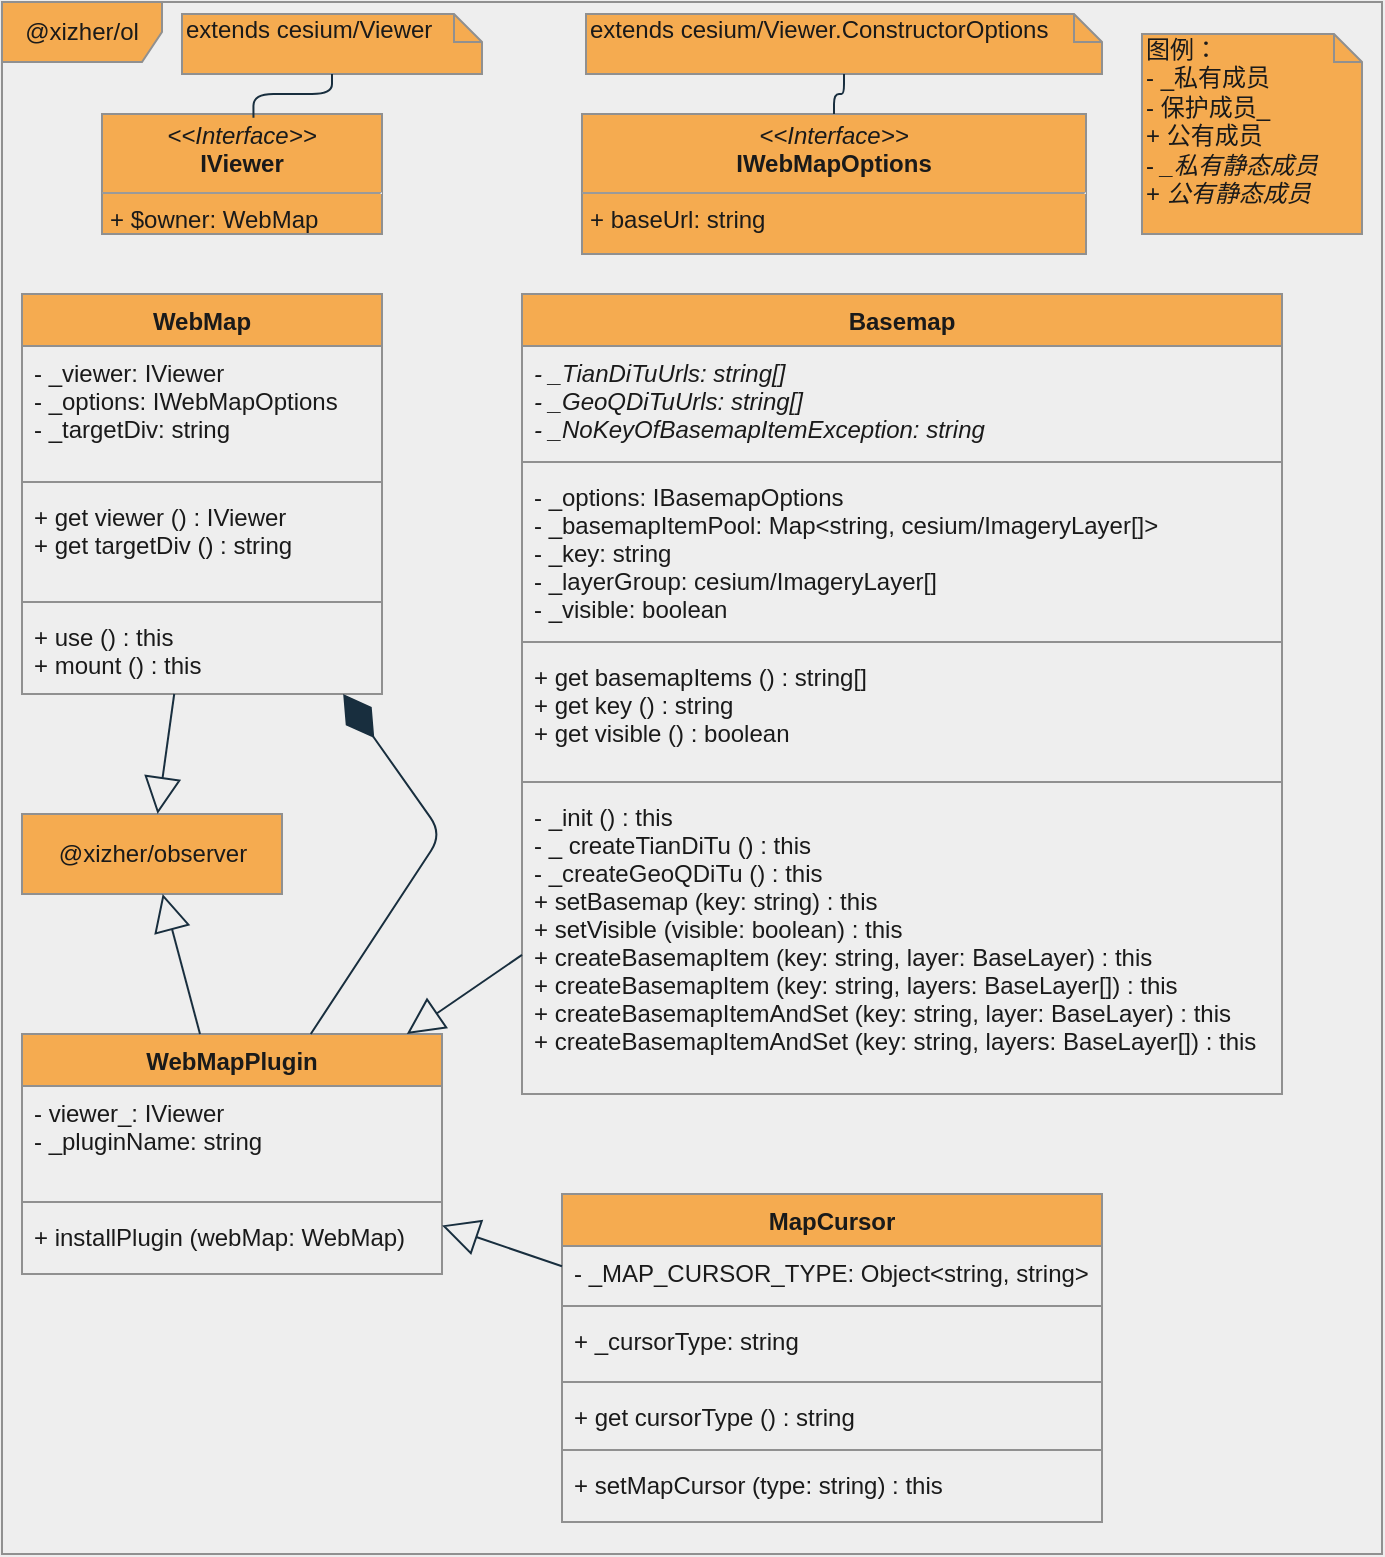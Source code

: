 <mxfile pages="1">
    <diagram id="DqdifTHHVnfIUrJruRQs" name="Page-1">
        <mxGraphModel dx="918" dy="540" grid="1" gridSize="10" guides="1" tooltips="1" connect="1" arrows="1" fold="1" page="1" pageScale="1" pageWidth="827" pageHeight="1169" background="#EEEEEE" math="0" shadow="0">
            <root>
                <mxCell id="0"/>
                <mxCell id="1" parent="0"/>
                <mxCell id="2" value="&lt;div&gt;图例：&lt;/div&gt;&lt;div&gt;- _私有成员&lt;/div&gt;&lt;div&gt;- 保护成员_&lt;/div&gt;&lt;div&gt;+ 公有成员&lt;/div&gt;&lt;div&gt;- &lt;i&gt;_私有静态成员&lt;/i&gt;&lt;/div&gt;&lt;div&gt;+ &lt;i&gt;公有静态成员&lt;/i&gt;&lt;/div&gt;" style="shape=note;whiteSpace=wrap;html=1;size=14;verticalAlign=top;align=left;spacingTop=-6;fillColor=#F5AB50;strokeColor=#909090;fontColor=#1A1A1A;" parent="1" vertex="1">
                    <mxGeometry x="580" y="140" width="110" height="100" as="geometry"/>
                </mxCell>
                <mxCell id="4" value="@xizher/ol" style="shape=umlFrame;whiteSpace=wrap;html=1;width=80;height=30;fillColor=#F5AB50;strokeColor=#909090;fontColor=#1A1A1A;" parent="1" vertex="1">
                    <mxGeometry x="10" y="124" width="690" height="776" as="geometry"/>
                </mxCell>
                <mxCell id="5" value="&lt;p style=&quot;margin: 0px ; margin-top: 4px ; text-align: center&quot;&gt;&lt;i&gt;&amp;lt;&amp;lt;Interface&amp;gt;&amp;gt;&lt;/i&gt;&lt;br&gt;&lt;b&gt;IViewer&lt;/b&gt;&lt;/p&gt;&lt;hr size=&quot;1&quot;&gt;&lt;p style=&quot;margin: 0px ; margin-left: 4px&quot;&gt;+ $owner: WebMap&lt;/p&gt;&lt;p style=&quot;margin: 0px ; margin-left: 4px&quot;&gt;&lt;br&gt;&lt;/p&gt;" style="verticalAlign=top;align=left;overflow=fill;fontSize=12;fontFamily=Helvetica;html=1;fillColor=#F5AB50;strokeColor=#909090;fontColor=#1A1A1A;" parent="1" vertex="1">
                    <mxGeometry x="60" y="180" width="140" height="60" as="geometry"/>
                </mxCell>
                <mxCell id="8" value="extends cesium/Viewer" style="shape=note;whiteSpace=wrap;html=1;size=14;verticalAlign=top;align=left;spacingTop=-6;fillColor=#F5AB50;strokeColor=#909090;fontColor=#1A1A1A;" parent="1" vertex="1">
                    <mxGeometry x="100" y="130" width="150" height="30" as="geometry"/>
                </mxCell>
                <mxCell id="9" value="" style="endArrow=none;html=1;edgeStyle=orthogonalEdgeStyle;entryX=0.5;entryY=1;entryDx=0;entryDy=0;entryPerimeter=0;exitX=0.541;exitY=0.032;exitDx=0;exitDy=0;exitPerimeter=0;labelBackgroundColor=#EEEEEE;strokeColor=#182E3E;fontColor=#1A1A1A;" parent="1" source="5" target="8" edge="1">
                    <mxGeometry relative="1" as="geometry">
                        <mxPoint x="30" y="280" as="sourcePoint"/>
                        <mxPoint x="190" y="280" as="targetPoint"/>
                    </mxGeometry>
                </mxCell>
                <mxCell id="10" value="" style="resizable=0;html=1;align=left;verticalAlign=bottom;fontSize=10;labelBackgroundColor=#EEEEEE;fillColor=#F5AB50;strokeColor=#909090;fontColor=#1A1A1A;" parent="9" connectable="0" vertex="1">
                    <mxGeometry x="-1" relative="1" as="geometry"/>
                </mxCell>
                <mxCell id="11" value="" style="resizable=0;html=1;align=right;verticalAlign=bottom;fontSize=10;labelBackgroundColor=#EEEEEE;fillColor=#F5AB50;strokeColor=#909090;fontColor=#1A1A1A;" parent="9" connectable="0" vertex="1">
                    <mxGeometry x="1" relative="1" as="geometry"/>
                </mxCell>
                <mxCell id="15" value="WebMap" style="swimlane;fontStyle=1;align=center;verticalAlign=top;childLayout=stackLayout;horizontal=1;startSize=26;horizontalStack=0;resizeParent=1;resizeParentMax=0;resizeLast=0;collapsible=1;marginBottom=0;fillColor=#F5AB50;strokeColor=#909090;fontColor=#1A1A1A;" parent="1" vertex="1">
                    <mxGeometry x="20" y="270" width="180" height="200" as="geometry"/>
                </mxCell>
                <mxCell id="16" value="- _viewer: IViewer&#10;- _options: IWebMapOptions&#10;- _targetDiv: string" style="text;strokeColor=none;fillColor=none;align=left;verticalAlign=top;spacingLeft=4;spacingRight=4;overflow=hidden;rotatable=0;points=[[0,0.5],[1,0.5]];portConstraint=eastwest;fontColor=#1A1A1A;" parent="15" vertex="1">
                    <mxGeometry y="26" width="180" height="64" as="geometry"/>
                </mxCell>
                <mxCell id="19" value="" style="line;strokeWidth=1;fillColor=none;align=left;verticalAlign=middle;spacingTop=-1;spacingLeft=3;spacingRight=3;rotatable=0;labelPosition=right;points=[];portConstraint=eastwest;labelBackgroundColor=#EEEEEE;strokeColor=#909090;fontColor=#1A1A1A;" parent="15" vertex="1">
                    <mxGeometry y="90" width="180" height="8" as="geometry"/>
                </mxCell>
                <mxCell id="18" value="+ get viewer () : IViewer&#10;+ get targetDiv () : string" style="text;strokeColor=none;fillColor=none;align=left;verticalAlign=top;spacingLeft=4;spacingRight=4;overflow=hidden;rotatable=0;points=[[0,0.5],[1,0.5]];portConstraint=eastwest;fontColor=#1A1A1A;" parent="15" vertex="1">
                    <mxGeometry y="98" width="180" height="52" as="geometry"/>
                </mxCell>
                <mxCell id="20" value="" style="line;strokeWidth=1;fillColor=none;align=left;verticalAlign=middle;spacingTop=-1;spacingLeft=3;spacingRight=3;rotatable=0;labelPosition=right;points=[];portConstraint=eastwest;labelBackgroundColor=#EEEEEE;strokeColor=#909090;fontColor=#1A1A1A;" parent="15" vertex="1">
                    <mxGeometry y="150" width="180" height="8" as="geometry"/>
                </mxCell>
                <mxCell id="21" value="+ use () : this&#10;+ mount () : this" style="text;strokeColor=none;fillColor=none;align=left;verticalAlign=top;spacingLeft=4;spacingRight=4;overflow=hidden;rotatable=0;points=[[0,0.5],[1,0.5]];portConstraint=eastwest;fontColor=#1A1A1A;" parent="15" vertex="1">
                    <mxGeometry y="158" width="180" height="42" as="geometry"/>
                </mxCell>
                <mxCell id="22" value="WebMapPlugin" style="swimlane;fontStyle=1;align=center;verticalAlign=top;childLayout=stackLayout;horizontal=1;startSize=26;horizontalStack=0;resizeParent=1;resizeParentMax=0;resizeLast=0;collapsible=1;marginBottom=0;fillColor=#F5AB50;strokeColor=#909090;fontColor=#1A1A1A;" parent="1" vertex="1">
                    <mxGeometry x="20" y="640" width="210" height="120" as="geometry"/>
                </mxCell>
                <mxCell id="23" value="- viewer_: IViewer&#10;- _pluginName: string" style="text;strokeColor=none;fillColor=none;align=left;verticalAlign=top;spacingLeft=4;spacingRight=4;overflow=hidden;rotatable=0;points=[[0,0.5],[1,0.5]];portConstraint=eastwest;fontColor=#1A1A1A;" parent="22" vertex="1">
                    <mxGeometry y="26" width="210" height="54" as="geometry"/>
                </mxCell>
                <mxCell id="24" value="" style="line;strokeWidth=1;fillColor=none;align=left;verticalAlign=middle;spacingTop=-1;spacingLeft=3;spacingRight=3;rotatable=0;labelPosition=right;points=[];portConstraint=eastwest;labelBackgroundColor=#EEEEEE;strokeColor=#909090;fontColor=#1A1A1A;" parent="22" vertex="1">
                    <mxGeometry y="80" width="210" height="8" as="geometry"/>
                </mxCell>
                <mxCell id="25" value="+ installPlugin (webMap: WebMap)" style="text;strokeColor=none;fillColor=none;align=left;verticalAlign=top;spacingLeft=4;spacingRight=4;overflow=hidden;rotatable=0;points=[[0,0.5],[1,0.5]];portConstraint=eastwest;fontColor=#1A1A1A;" parent="22" vertex="1">
                    <mxGeometry y="88" width="210" height="32" as="geometry"/>
                </mxCell>
                <mxCell id="30" value="&lt;p style=&quot;margin: 0px ; margin-top: 4px ; text-align: center&quot;&gt;&lt;i&gt;&amp;lt;&amp;lt;Interface&amp;gt;&amp;gt;&lt;/i&gt;&lt;br&gt;&lt;b&gt;IWebMapOptions&lt;/b&gt;&lt;/p&gt;&lt;hr size=&quot;1&quot;&gt;&lt;p style=&quot;margin: 0px ; margin-left: 4px&quot;&gt;+ baseUrl: string&lt;/p&gt;&lt;p style=&quot;margin: 0px ; margin-left: 4px&quot;&gt;&lt;br&gt;&lt;/p&gt;" style="verticalAlign=top;align=left;overflow=fill;fontSize=12;fontFamily=Helvetica;html=1;fillColor=#F5AB50;strokeColor=#909090;fontColor=#1A1A1A;" parent="1" vertex="1">
                    <mxGeometry x="300" y="180" width="252" height="70" as="geometry"/>
                </mxCell>
                <mxCell id="31" value="" style="endArrow=diamondThin;endFill=1;endSize=24;html=1;labelBackgroundColor=#EEEEEE;strokeColor=#182E3E;fontColor=#1A1A1A;" parent="1" source="22" target="15" edge="1">
                    <mxGeometry width="160" relative="1" as="geometry">
                        <mxPoint x="290" y="490" as="sourcePoint"/>
                        <mxPoint x="450" y="490" as="targetPoint"/>
                        <Array as="points">
                            <mxPoint x="230" y="540"/>
                        </Array>
                    </mxGeometry>
                </mxCell>
                <mxCell id="32" value="@xizher/observer" style="html=1;fillColor=#F5AB50;strokeColor=#909090;fontColor=#1A1A1A;" parent="1" vertex="1">
                    <mxGeometry x="20" y="530" width="130" height="40" as="geometry"/>
                </mxCell>
                <mxCell id="34" value="" style="endArrow=block;endSize=16;endFill=0;html=1;labelBackgroundColor=#EEEEEE;strokeColor=#182E3E;fontColor=#1A1A1A;" parent="1" source="22" target="32" edge="1">
                    <mxGeometry x="-0.2" y="-8" width="160" relative="1" as="geometry">
                        <mxPoint x="400" y="740" as="sourcePoint"/>
                        <mxPoint x="560" y="740" as="targetPoint"/>
                        <mxPoint as="offset"/>
                    </mxGeometry>
                </mxCell>
                <mxCell id="35" value="" style="endArrow=block;endSize=16;endFill=0;html=1;labelBackgroundColor=#EEEEEE;strokeColor=#182E3E;fontColor=#1A1A1A;" parent="1" source="15" target="32" edge="1">
                    <mxGeometry x="-0.2" y="-8" width="160" relative="1" as="geometry">
                        <mxPoint x="119" y="650" as="sourcePoint"/>
                        <mxPoint x="100.333" y="580" as="targetPoint"/>
                        <mxPoint as="offset"/>
                    </mxGeometry>
                </mxCell>
                <mxCell id="36" value="Basemap" style="swimlane;fontStyle=1;align=center;verticalAlign=top;childLayout=stackLayout;horizontal=1;startSize=26;horizontalStack=0;resizeParent=1;resizeParentMax=0;resizeLast=0;collapsible=1;marginBottom=0;fillColor=#F5AB50;strokeColor=#909090;fontColor=#1A1A1A;" parent="1" vertex="1">
                    <mxGeometry x="270" y="270" width="380" height="400" as="geometry">
                        <mxRectangle x="290" y="290" width="90" height="26" as="alternateBounds"/>
                    </mxGeometry>
                </mxCell>
                <mxCell id="37" value="- _TianDiTuUrls: string[]&#10;- _GeoQDiTuUrls: string[]&#10;- _NoKeyOfBasemapItemException: string" style="text;strokeColor=none;fillColor=none;align=left;verticalAlign=top;spacingLeft=4;spacingRight=4;overflow=hidden;rotatable=0;points=[[0,0.5],[1,0.5]];portConstraint=eastwest;fontStyle=2;fontColor=#1A1A1A;" parent="36" vertex="1">
                    <mxGeometry y="26" width="380" height="54" as="geometry"/>
                </mxCell>
                <mxCell id="38" value="" style="line;strokeWidth=1;fillColor=none;align=left;verticalAlign=middle;spacingTop=-1;spacingLeft=3;spacingRight=3;rotatable=0;labelPosition=right;points=[];portConstraint=eastwest;labelBackgroundColor=#EEEEEE;strokeColor=#909090;fontColor=#1A1A1A;" parent="36" vertex="1">
                    <mxGeometry y="80" width="380" height="8" as="geometry"/>
                </mxCell>
                <mxCell id="43" value="- _options: IBasemapOptions&#10;- _basemapItemPool: Map&lt;string, cesium/ImageryLayer[]&gt;&#10;- _key: string&#10;- _layerGroup: cesium/ImageryLayer[]&#10;- _visible: boolean" style="text;strokeColor=none;fillColor=none;align=left;verticalAlign=top;spacingLeft=4;spacingRight=4;overflow=hidden;rotatable=0;points=[[0,0.5],[1,0.5]];portConstraint=eastwest;fontColor=#1A1A1A;" parent="36" vertex="1">
                    <mxGeometry y="88" width="380" height="82" as="geometry"/>
                </mxCell>
                <mxCell id="42" value="" style="line;strokeWidth=1;fillColor=none;align=left;verticalAlign=middle;spacingTop=-1;spacingLeft=3;spacingRight=3;rotatable=0;labelPosition=right;points=[];portConstraint=eastwest;labelBackgroundColor=#EEEEEE;strokeColor=#909090;fontColor=#1A1A1A;" parent="36" vertex="1">
                    <mxGeometry y="170" width="380" height="8" as="geometry"/>
                </mxCell>
                <mxCell id="39" value="+ get basemapItems () : string[]&#10;+ get key () : string&#10;+ get visible () : boolean" style="text;strokeColor=none;fillColor=none;align=left;verticalAlign=top;spacingLeft=4;spacingRight=4;overflow=hidden;rotatable=0;points=[[0,0.5],[1,0.5]];portConstraint=eastwest;fontColor=#1A1A1A;" parent="36" vertex="1">
                    <mxGeometry y="178" width="380" height="62" as="geometry"/>
                </mxCell>
                <mxCell id="44" value="" style="line;strokeWidth=1;fillColor=none;align=left;verticalAlign=middle;spacingTop=-1;spacingLeft=3;spacingRight=3;rotatable=0;labelPosition=right;points=[];portConstraint=eastwest;labelBackgroundColor=#EEEEEE;strokeColor=#909090;fontColor=#1A1A1A;" parent="36" vertex="1">
                    <mxGeometry y="240" width="380" height="8" as="geometry"/>
                </mxCell>
                <mxCell id="45" value="- _init () : this&#10;- _ createTianDiTu () : this&#10;- _createGeoQDiTu () : this&#10;+ setBasemap (key: string) : this&#10;+ setVisible (visible: boolean) : this&#10;+ createBasemapItem (key: string, layer: BaseLayer) : this&#10;+ createBasemapItem (key: string, layers: BaseLayer[]) : this&#10;+ createBasemapItemAndSet (key: string, layer: BaseLayer) : this&#10;+ createBasemapItemAndSet (key: string, layers: BaseLayer[]) : this" style="text;strokeColor=none;fillColor=none;align=left;verticalAlign=top;spacingLeft=4;spacingRight=4;overflow=hidden;rotatable=0;points=[[0,0.5],[1,0.5]];portConstraint=eastwest;fontColor=#1A1A1A;" parent="36" vertex="1">
                    <mxGeometry y="248" width="380" height="152" as="geometry"/>
                </mxCell>
                <mxCell id="41" value="" style="endArrow=block;endSize=16;endFill=0;html=1;labelBackgroundColor=#EEEEEE;strokeColor=#182E3E;fontColor=#1A1A1A;" parent="1" source="36" target="22" edge="1">
                    <mxGeometry width="160" relative="1" as="geometry">
                        <mxPoint x="320" y="660" as="sourcePoint"/>
                        <mxPoint x="480" y="660" as="targetPoint"/>
                    </mxGeometry>
                </mxCell>
                <mxCell id="46" value="MapCursor" style="swimlane;fontStyle=1;align=center;verticalAlign=top;childLayout=stackLayout;horizontal=1;startSize=26;horizontalStack=0;resizeParent=1;resizeParentMax=0;resizeLast=0;collapsible=1;marginBottom=0;fillColor=#F5AB50;strokeColor=#909090;fontColor=#1A1A1A;" parent="1" vertex="1">
                    <mxGeometry x="290" y="720" width="270" height="164" as="geometry"/>
                </mxCell>
                <mxCell id="51" value="- _MAP_CURSOR_TYPE: Object&lt;string, string&gt;" style="text;strokeColor=none;fillColor=none;align=left;verticalAlign=top;spacingLeft=4;spacingRight=4;overflow=hidden;rotatable=0;points=[[0,0.5],[1,0.5]];portConstraint=eastwest;fontColor=#1A1A1A;" parent="46" vertex="1">
                    <mxGeometry y="26" width="270" height="26" as="geometry"/>
                </mxCell>
                <mxCell id="50" value="" style="line;strokeWidth=1;fillColor=none;align=left;verticalAlign=middle;spacingTop=-1;spacingLeft=3;spacingRight=3;rotatable=0;labelPosition=right;points=[];portConstraint=eastwest;labelBackgroundColor=#EEEEEE;strokeColor=#909090;fontColor=#1A1A1A;" parent="46" vertex="1">
                    <mxGeometry y="52" width="270" height="8" as="geometry"/>
                </mxCell>
                <mxCell id="47" value="+ _cursorType: string" style="text;strokeColor=none;fillColor=none;align=left;verticalAlign=top;spacingLeft=4;spacingRight=4;overflow=hidden;rotatable=0;points=[[0,0.5],[1,0.5]];portConstraint=eastwest;fontColor=#1A1A1A;" parent="46" vertex="1">
                    <mxGeometry y="60" width="270" height="30" as="geometry"/>
                </mxCell>
                <mxCell id="53" value="" style="line;strokeWidth=1;fillColor=none;align=left;verticalAlign=middle;spacingTop=-1;spacingLeft=3;spacingRight=3;rotatable=0;labelPosition=right;points=[];portConstraint=eastwest;labelBackgroundColor=#EEEEEE;strokeColor=#909090;fontColor=#1A1A1A;" parent="46" vertex="1">
                    <mxGeometry y="90" width="270" height="8" as="geometry"/>
                </mxCell>
                <mxCell id="54" value="+ get cursorType () : string" style="text;strokeColor=none;fillColor=none;align=left;verticalAlign=top;spacingLeft=4;spacingRight=4;overflow=hidden;rotatable=0;points=[[0,0.5],[1,0.5]];portConstraint=eastwest;fontColor=#1A1A1A;" parent="46" vertex="1">
                    <mxGeometry y="98" width="270" height="26" as="geometry"/>
                </mxCell>
                <mxCell id="48" value="" style="line;strokeWidth=1;fillColor=none;align=left;verticalAlign=middle;spacingTop=-1;spacingLeft=3;spacingRight=3;rotatable=0;labelPosition=right;points=[];portConstraint=eastwest;labelBackgroundColor=#EEEEEE;strokeColor=#909090;fontColor=#1A1A1A;" parent="46" vertex="1">
                    <mxGeometry y="124" width="270" height="8" as="geometry"/>
                </mxCell>
                <mxCell id="49" value="+ setMapCursor (type: string) : this" style="text;strokeColor=none;fillColor=none;align=left;verticalAlign=top;spacingLeft=4;spacingRight=4;overflow=hidden;rotatable=0;points=[[0,0.5],[1,0.5]];portConstraint=eastwest;fontColor=#1A1A1A;" parent="46" vertex="1">
                    <mxGeometry y="132" width="270" height="32" as="geometry"/>
                </mxCell>
                <mxCell id="52" value="" style="endArrow=block;endSize=16;endFill=0;html=1;labelBackgroundColor=#EEEEEE;strokeColor=#182E3E;fontColor=#1A1A1A;" parent="1" source="46" target="22" edge="1">
                    <mxGeometry x="-0.125" width="160" relative="1" as="geometry">
                        <mxPoint x="90" y="840" as="sourcePoint"/>
                        <mxPoint x="250" y="840" as="targetPoint"/>
                        <mxPoint as="offset"/>
                    </mxGeometry>
                </mxCell>
                <mxCell id="55" value="extends cesium/Viewer.ConstructorOptions" style="shape=note;whiteSpace=wrap;html=1;size=14;verticalAlign=top;align=left;spacingTop=-6;fillColor=#F5AB50;strokeColor=#909090;fontColor=#1A1A1A;" vertex="1" parent="1">
                    <mxGeometry x="302" y="130" width="258" height="30" as="geometry"/>
                </mxCell>
                <mxCell id="56" value="" style="endArrow=none;html=1;edgeStyle=orthogonalEdgeStyle;entryX=0.5;entryY=1;entryDx=0;entryDy=0;entryPerimeter=0;labelBackgroundColor=#EEEEEE;strokeColor=#182E3E;fontColor=#1A1A1A;" edge="1" parent="1" target="55" source="30">
                    <mxGeometry relative="1" as="geometry">
                        <mxPoint x="425.74" y="175.92" as="sourcePoint"/>
                        <mxPoint x="480" y="274" as="targetPoint"/>
                    </mxGeometry>
                </mxCell>
                <mxCell id="57" value="" style="resizable=0;html=1;align=left;verticalAlign=bottom;fontSize=10;labelBackgroundColor=#EEEEEE;fillColor=#F5AB50;strokeColor=#909090;fontColor=#1A1A1A;" connectable="0" vertex="1" parent="56">
                    <mxGeometry x="-1" relative="1" as="geometry"/>
                </mxCell>
                <mxCell id="58" value="" style="resizable=0;html=1;align=right;verticalAlign=bottom;fontSize=10;labelBackgroundColor=#EEEEEE;fillColor=#F5AB50;strokeColor=#909090;fontColor=#1A1A1A;" connectable="0" vertex="1" parent="56">
                    <mxGeometry x="1" relative="1" as="geometry"/>
                </mxCell>
            </root>
        </mxGraphModel>
    </diagram>
</mxfile>